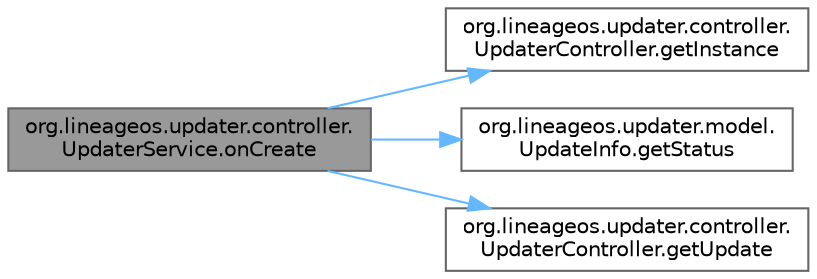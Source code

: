 digraph "org.lineageos.updater.controller.UpdaterService.onCreate"
{
 // LATEX_PDF_SIZE
  bgcolor="transparent";
  edge [fontname=Helvetica,fontsize=10,labelfontname=Helvetica,labelfontsize=10];
  node [fontname=Helvetica,fontsize=10,shape=box,height=0.2,width=0.4];
  rankdir="LR";
  Node1 [label="org.lineageos.updater.controller.\lUpdaterService.onCreate",height=0.2,width=0.4,color="gray40", fillcolor="grey60", style="filled", fontcolor="black",tooltip=" "];
  Node1 -> Node2 [color="steelblue1",style="solid"];
  Node2 [label="org.lineageos.updater.controller.\lUpdaterController.getInstance",height=0.2,width=0.4,color="grey40", fillcolor="white", style="filled",URL="$classorg_1_1lineageos_1_1updater_1_1controller_1_1_updater_controller.html#ae5b8f8bbfda38aa2e2077204c8791c52",tooltip=" "];
  Node1 -> Node3 [color="steelblue1",style="solid"];
  Node3 [label="org.lineageos.updater.model.\lUpdateInfo.getStatus",height=0.2,width=0.4,color="grey40", fillcolor="white", style="filled",URL="$interfaceorg_1_1lineageos_1_1updater_1_1model_1_1_update_info.html#a64bc1aee46da5b186740cf1632157be4",tooltip=" "];
  Node1 -> Node4 [color="steelblue1",style="solid"];
  Node4 [label="org.lineageos.updater.controller.\lUpdaterController.getUpdate",height=0.2,width=0.4,color="grey40", fillcolor="white", style="filled",URL="$classorg_1_1lineageos_1_1updater_1_1controller_1_1_updater_controller.html#a0fbc716658455e3a8d164e9a417feaec",tooltip=" "];
}
